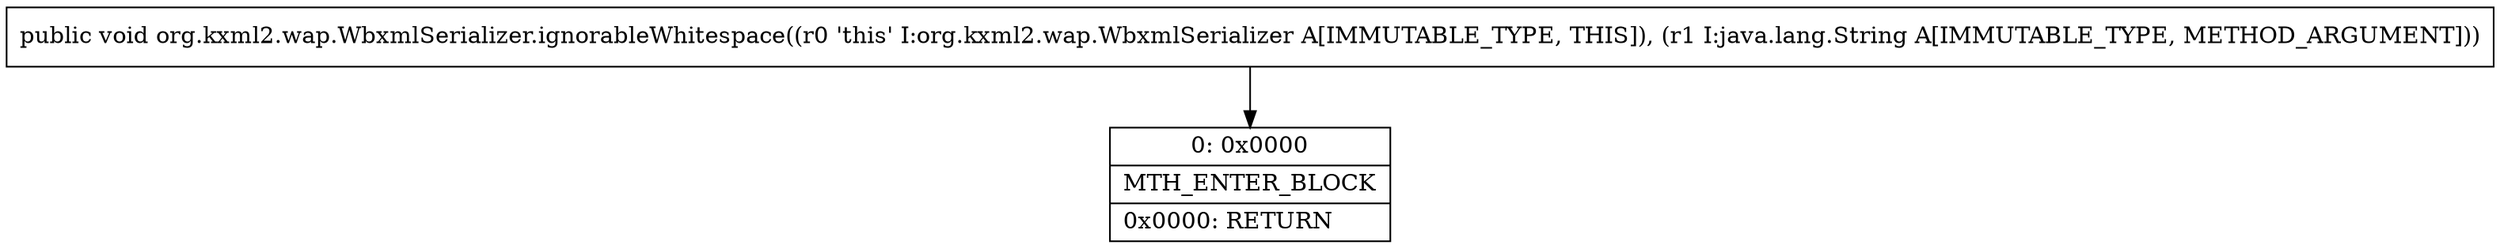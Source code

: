 digraph "CFG fororg.kxml2.wap.WbxmlSerializer.ignorableWhitespace(Ljava\/lang\/String;)V" {
Node_0 [shape=record,label="{0\:\ 0x0000|MTH_ENTER_BLOCK\l|0x0000: RETURN   \l}"];
MethodNode[shape=record,label="{public void org.kxml2.wap.WbxmlSerializer.ignorableWhitespace((r0 'this' I:org.kxml2.wap.WbxmlSerializer A[IMMUTABLE_TYPE, THIS]), (r1 I:java.lang.String A[IMMUTABLE_TYPE, METHOD_ARGUMENT])) }"];
MethodNode -> Node_0;
}

